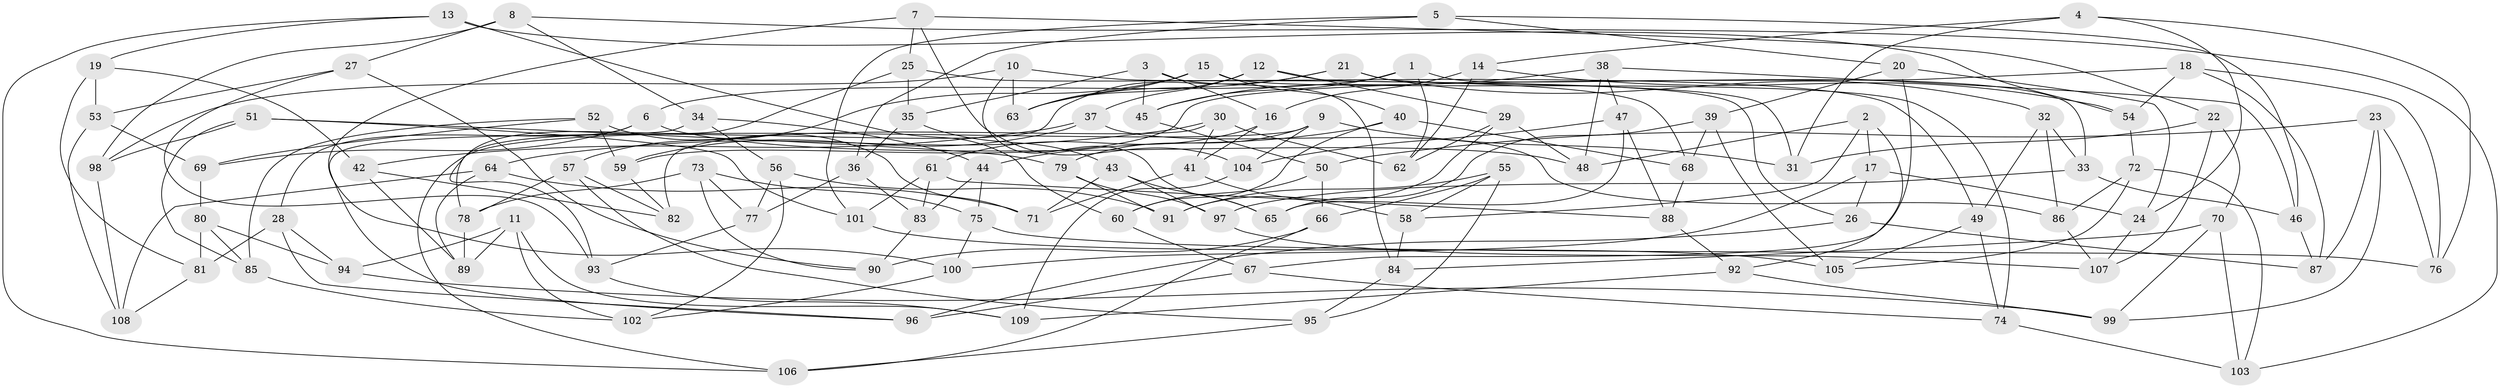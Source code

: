 // coarse degree distribution, {4: 0.3484848484848485, 6: 0.6212121212121212, 5: 0.030303030303030304}
// Generated by graph-tools (version 1.1) at 2025/24/03/03/25 07:24:27]
// undirected, 109 vertices, 218 edges
graph export_dot {
graph [start="1"]
  node [color=gray90,style=filled];
  1;
  2;
  3;
  4;
  5;
  6;
  7;
  8;
  9;
  10;
  11;
  12;
  13;
  14;
  15;
  16;
  17;
  18;
  19;
  20;
  21;
  22;
  23;
  24;
  25;
  26;
  27;
  28;
  29;
  30;
  31;
  32;
  33;
  34;
  35;
  36;
  37;
  38;
  39;
  40;
  41;
  42;
  43;
  44;
  45;
  46;
  47;
  48;
  49;
  50;
  51;
  52;
  53;
  54;
  55;
  56;
  57;
  58;
  59;
  60;
  61;
  62;
  63;
  64;
  65;
  66;
  67;
  68;
  69;
  70;
  71;
  72;
  73;
  74;
  75;
  76;
  77;
  78;
  79;
  80;
  81;
  82;
  83;
  84;
  85;
  86;
  87;
  88;
  89;
  90;
  91;
  92;
  93;
  94;
  95;
  96;
  97;
  98;
  99;
  100;
  101;
  102;
  103;
  104;
  105;
  106;
  107;
  108;
  109;
  1 -- 33;
  1 -- 6;
  1 -- 62;
  1 -- 45;
  2 -- 58;
  2 -- 48;
  2 -- 17;
  2 -- 92;
  3 -- 84;
  3 -- 35;
  3 -- 16;
  3 -- 45;
  4 -- 24;
  4 -- 76;
  4 -- 31;
  4 -- 14;
  5 -- 20;
  5 -- 36;
  5 -- 101;
  5 -- 46;
  6 -- 28;
  6 -- 48;
  6 -- 69;
  7 -- 100;
  7 -- 25;
  7 -- 104;
  7 -- 22;
  8 -- 34;
  8 -- 27;
  8 -- 98;
  8 -- 103;
  9 -- 104;
  9 -- 106;
  9 -- 79;
  9 -- 31;
  10 -- 98;
  10 -- 63;
  10 -- 49;
  10 -- 65;
  11 -- 94;
  11 -- 89;
  11 -- 102;
  11 -- 109;
  12 -- 37;
  12 -- 29;
  12 -- 26;
  12 -- 63;
  13 -- 106;
  13 -- 60;
  13 -- 19;
  13 -- 54;
  14 -- 62;
  14 -- 54;
  14 -- 16;
  15 -- 74;
  15 -- 40;
  15 -- 63;
  15 -- 57;
  16 -- 61;
  16 -- 41;
  17 -- 100;
  17 -- 24;
  17 -- 26;
  18 -- 54;
  18 -- 76;
  18 -- 87;
  18 -- 59;
  19 -- 81;
  19 -- 42;
  19 -- 53;
  20 -- 24;
  20 -- 39;
  20 -- 67;
  21 -- 31;
  21 -- 32;
  21 -- 63;
  21 -- 78;
  22 -- 70;
  22 -- 107;
  22 -- 31;
  23 -- 87;
  23 -- 99;
  23 -- 50;
  23 -- 76;
  24 -- 107;
  25 -- 68;
  25 -- 93;
  25 -- 35;
  26 -- 87;
  26 -- 96;
  27 -- 90;
  27 -- 53;
  27 -- 93;
  28 -- 81;
  28 -- 96;
  28 -- 94;
  29 -- 62;
  29 -- 48;
  29 -- 91;
  30 -- 82;
  30 -- 62;
  30 -- 64;
  30 -- 41;
  32 -- 33;
  32 -- 49;
  32 -- 86;
  33 -- 97;
  33 -- 46;
  34 -- 96;
  34 -- 56;
  34 -- 44;
  35 -- 43;
  35 -- 36;
  36 -- 77;
  36 -- 83;
  37 -- 86;
  37 -- 59;
  37 -- 42;
  38 -- 48;
  38 -- 45;
  38 -- 46;
  38 -- 47;
  39 -- 105;
  39 -- 68;
  39 -- 65;
  40 -- 60;
  40 -- 44;
  40 -- 68;
  41 -- 71;
  41 -- 58;
  42 -- 82;
  42 -- 89;
  43 -- 97;
  43 -- 65;
  43 -- 71;
  44 -- 83;
  44 -- 75;
  45 -- 50;
  46 -- 87;
  47 -- 104;
  47 -- 65;
  47 -- 88;
  49 -- 74;
  49 -- 105;
  50 -- 66;
  50 -- 60;
  51 -- 101;
  51 -- 85;
  51 -- 79;
  51 -- 98;
  52 -- 85;
  52 -- 69;
  52 -- 59;
  52 -- 71;
  53 -- 108;
  53 -- 69;
  54 -- 72;
  55 -- 66;
  55 -- 95;
  55 -- 58;
  55 -- 91;
  56 -- 77;
  56 -- 91;
  56 -- 102;
  57 -- 82;
  57 -- 78;
  57 -- 95;
  58 -- 84;
  59 -- 82;
  60 -- 67;
  61 -- 83;
  61 -- 101;
  61 -- 88;
  64 -- 108;
  64 -- 89;
  64 -- 71;
  66 -- 90;
  66 -- 106;
  67 -- 74;
  67 -- 96;
  68 -- 88;
  69 -- 80;
  70 -- 84;
  70 -- 99;
  70 -- 103;
  72 -- 103;
  72 -- 86;
  72 -- 105;
  73 -- 90;
  73 -- 78;
  73 -- 77;
  73 -- 75;
  74 -- 103;
  75 -- 76;
  75 -- 100;
  77 -- 93;
  78 -- 89;
  79 -- 91;
  79 -- 97;
  80 -- 81;
  80 -- 94;
  80 -- 85;
  81 -- 108;
  83 -- 90;
  84 -- 95;
  85 -- 102;
  86 -- 107;
  88 -- 92;
  92 -- 109;
  92 -- 99;
  93 -- 109;
  94 -- 99;
  95 -- 106;
  97 -- 107;
  98 -- 108;
  100 -- 102;
  101 -- 105;
  104 -- 109;
}
